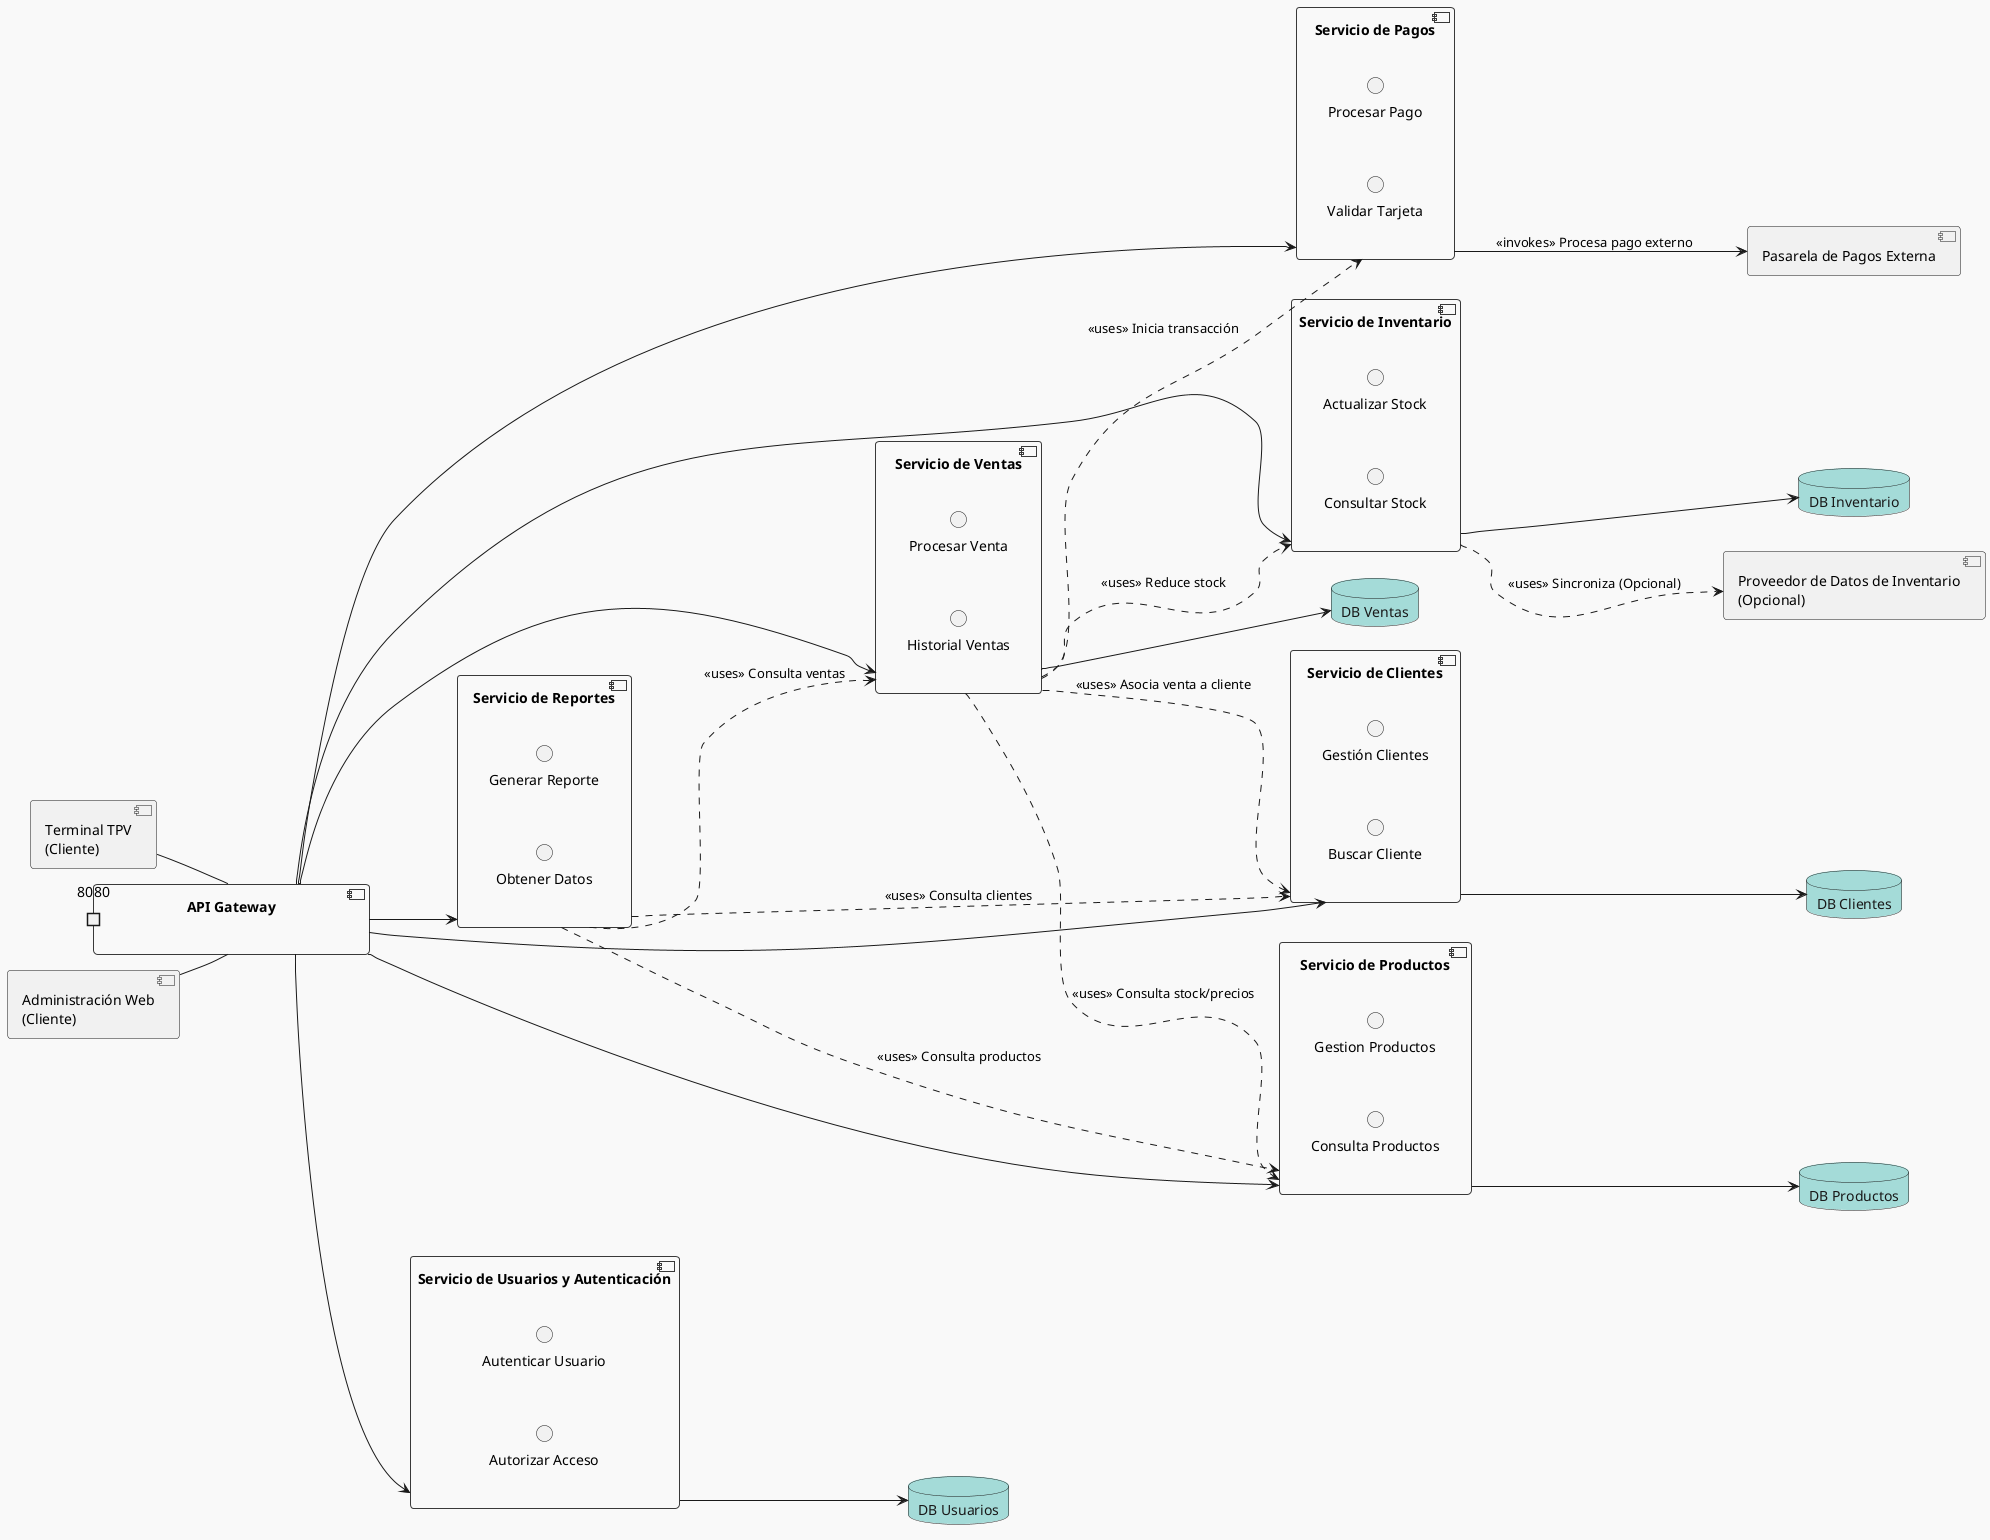@startuml
!theme mars

left to right direction

' Clientes / Interfaces de Usuario
component "Terminal TPV\n(Cliente)" as TPV_UI
component "Administración Web\n(Cliente)" as Admin_UI

' API Gateway
component "API Gateway" as APIGateway {
  port "8080" as API_PORT
}

' Microservicios
component "Servicio de Productos" as ProductService {
  interface "Gestion Productos" as Prod_Provided
  interface "Consulta Productos" as Prod_Required
}
component "Servicio de Ventas" as SalesService {
  interface "Procesar Venta" as Sales_Provided
  interface "Historial Ventas" as Sales_Required
}
component "Servicio de Pagos" as PaymentService {
  interface "Procesar Pago" as Pay_Provided
  interface "Validar Tarjeta" as Pay_Required
}
component "Servicio de Inventario" as InventoryService {
  interface "Actualizar Stock" as Inv_Provided
  interface "Consultar Stock" as Inv_Required
}
component "Servicio de Clientes" as CustomerService {
  interface "Gestión Clientes" as Cust_Provided
  interface "Buscar Cliente" as Cust_Required
}
component "Servicio de Usuarios y Autenticación" as AuthService {
  interface "Autenticar Usuario" as Auth_Provided
  interface "Autorizar Acceso" as Auth_Required
}
component "Servicio de Reportes" as ReportService {
  interface "Generar Reporte" as Rep_Provided
  interface "Obtener Datos" as Rep_Required
}

' Bases de Datos (ejemplos)
database "DB Productos" as ProductDB
database "DB Ventas" as SalesDB
database "DB Clientes" as CustomerDB
database "DB Inventario" as InventoryDB
database "DB Usuarios" as UserDB

' Sistemas Externos
component "Pasarela de Pagos Externa" as ExternalPaymentGateway
component "Proveedor de Datos de Inventario\n(Opcional)" as ExternalInventoryProvider

' Conexiones y Dependencias

' Interfaces de Usuario a API Gateway
TPV_UI -- APIGateway
Admin_UI -- APIGateway

' API Gateway a Microservicios (usando puertos implícitos o directos)
APIGateway -down-> ProductService
APIGateway -down-> SalesService
APIGateway -down-> PaymentService
APIGateway -down-> InventoryService
APIGateway -down-> CustomerService
APIGateway -down-> AuthService
APIGateway -down-> ReportService

' Interacciones entre Microservicios (usando relaciones de dependencia o interfaces)
SalesService -[hidden]-> ProductService
SalesService ..> ProductService : <<uses>> Consulta stock/precios

SalesService -[hidden]-> InventoryService
SalesService ..> InventoryService : <<uses>> Reduce stock

SalesService -[hidden]-> PaymentService
SalesService ..> PaymentService : <<uses>> Inicia transacción

SalesService -[hidden]-> CustomerService
SalesService ..> CustomerService : <<uses>> Asocia venta a cliente

PaymentService --> ExternalPaymentGateway : <<invokes>> Procesa pago externo

InventoryService -[hidden]-> ExternalInventoryProvider
InventoryService ..> ExternalInventoryProvider : <<uses>> Sincroniza (Opcional)

ReportService -[hidden]-> SalesService
ReportService ..> SalesService : <<uses>> Consulta ventas

ReportService -[hidden]-> ProductService
ReportService ..> ProductService : <<uses>> Consulta productos

ReportService -[hidden]-> CustomerService
ReportService ..> CustomerService : <<uses>> Consulta clientes

' Microservicios a Bases de Datos
ProductService --> ProductDB
SalesService --> SalesDB
CustomerService --> CustomerDB
InventoryService --> InventoryDB
AuthService --> UserDB

@enduml